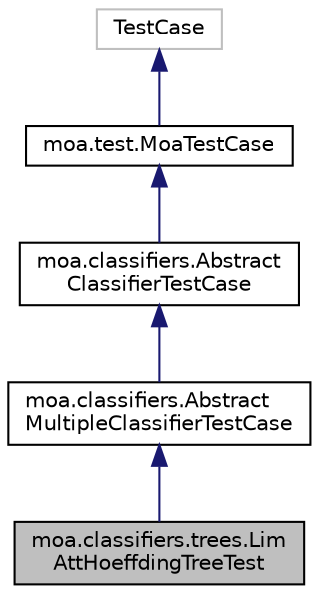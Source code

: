 digraph "moa.classifiers.trees.LimAttHoeffdingTreeTest"
{
 // LATEX_PDF_SIZE
  edge [fontname="Helvetica",fontsize="10",labelfontname="Helvetica",labelfontsize="10"];
  node [fontname="Helvetica",fontsize="10",shape=record];
  Node1 [label="moa.classifiers.trees.Lim\lAttHoeffdingTreeTest",height=0.2,width=0.4,color="black", fillcolor="grey75", style="filled", fontcolor="black",tooltip=" "];
  Node2 -> Node1 [dir="back",color="midnightblue",fontsize="10",style="solid"];
  Node2 [label="moa.classifiers.Abstract\lMultipleClassifierTestCase",height=0.2,width=0.4,color="black", fillcolor="white", style="filled",URL="$classmoa_1_1classifiers_1_1_abstract_multiple_classifier_test_case.html",tooltip=" "];
  Node3 -> Node2 [dir="back",color="midnightblue",fontsize="10",style="solid"];
  Node3 [label="moa.classifiers.Abstract\lClassifierTestCase",height=0.2,width=0.4,color="black", fillcolor="white", style="filled",URL="$classmoa_1_1classifiers_1_1_abstract_classifier_test_case.html",tooltip=" "];
  Node4 -> Node3 [dir="back",color="midnightblue",fontsize="10",style="solid"];
  Node4 [label="moa.test.MoaTestCase",height=0.2,width=0.4,color="black", fillcolor="white", style="filled",URL="$classmoa_1_1test_1_1_moa_test_case.html",tooltip=" "];
  Node5 -> Node4 [dir="back",color="midnightblue",fontsize="10",style="solid"];
  Node5 [label="TestCase",height=0.2,width=0.4,color="grey75", fillcolor="white", style="filled",tooltip=" "];
}
